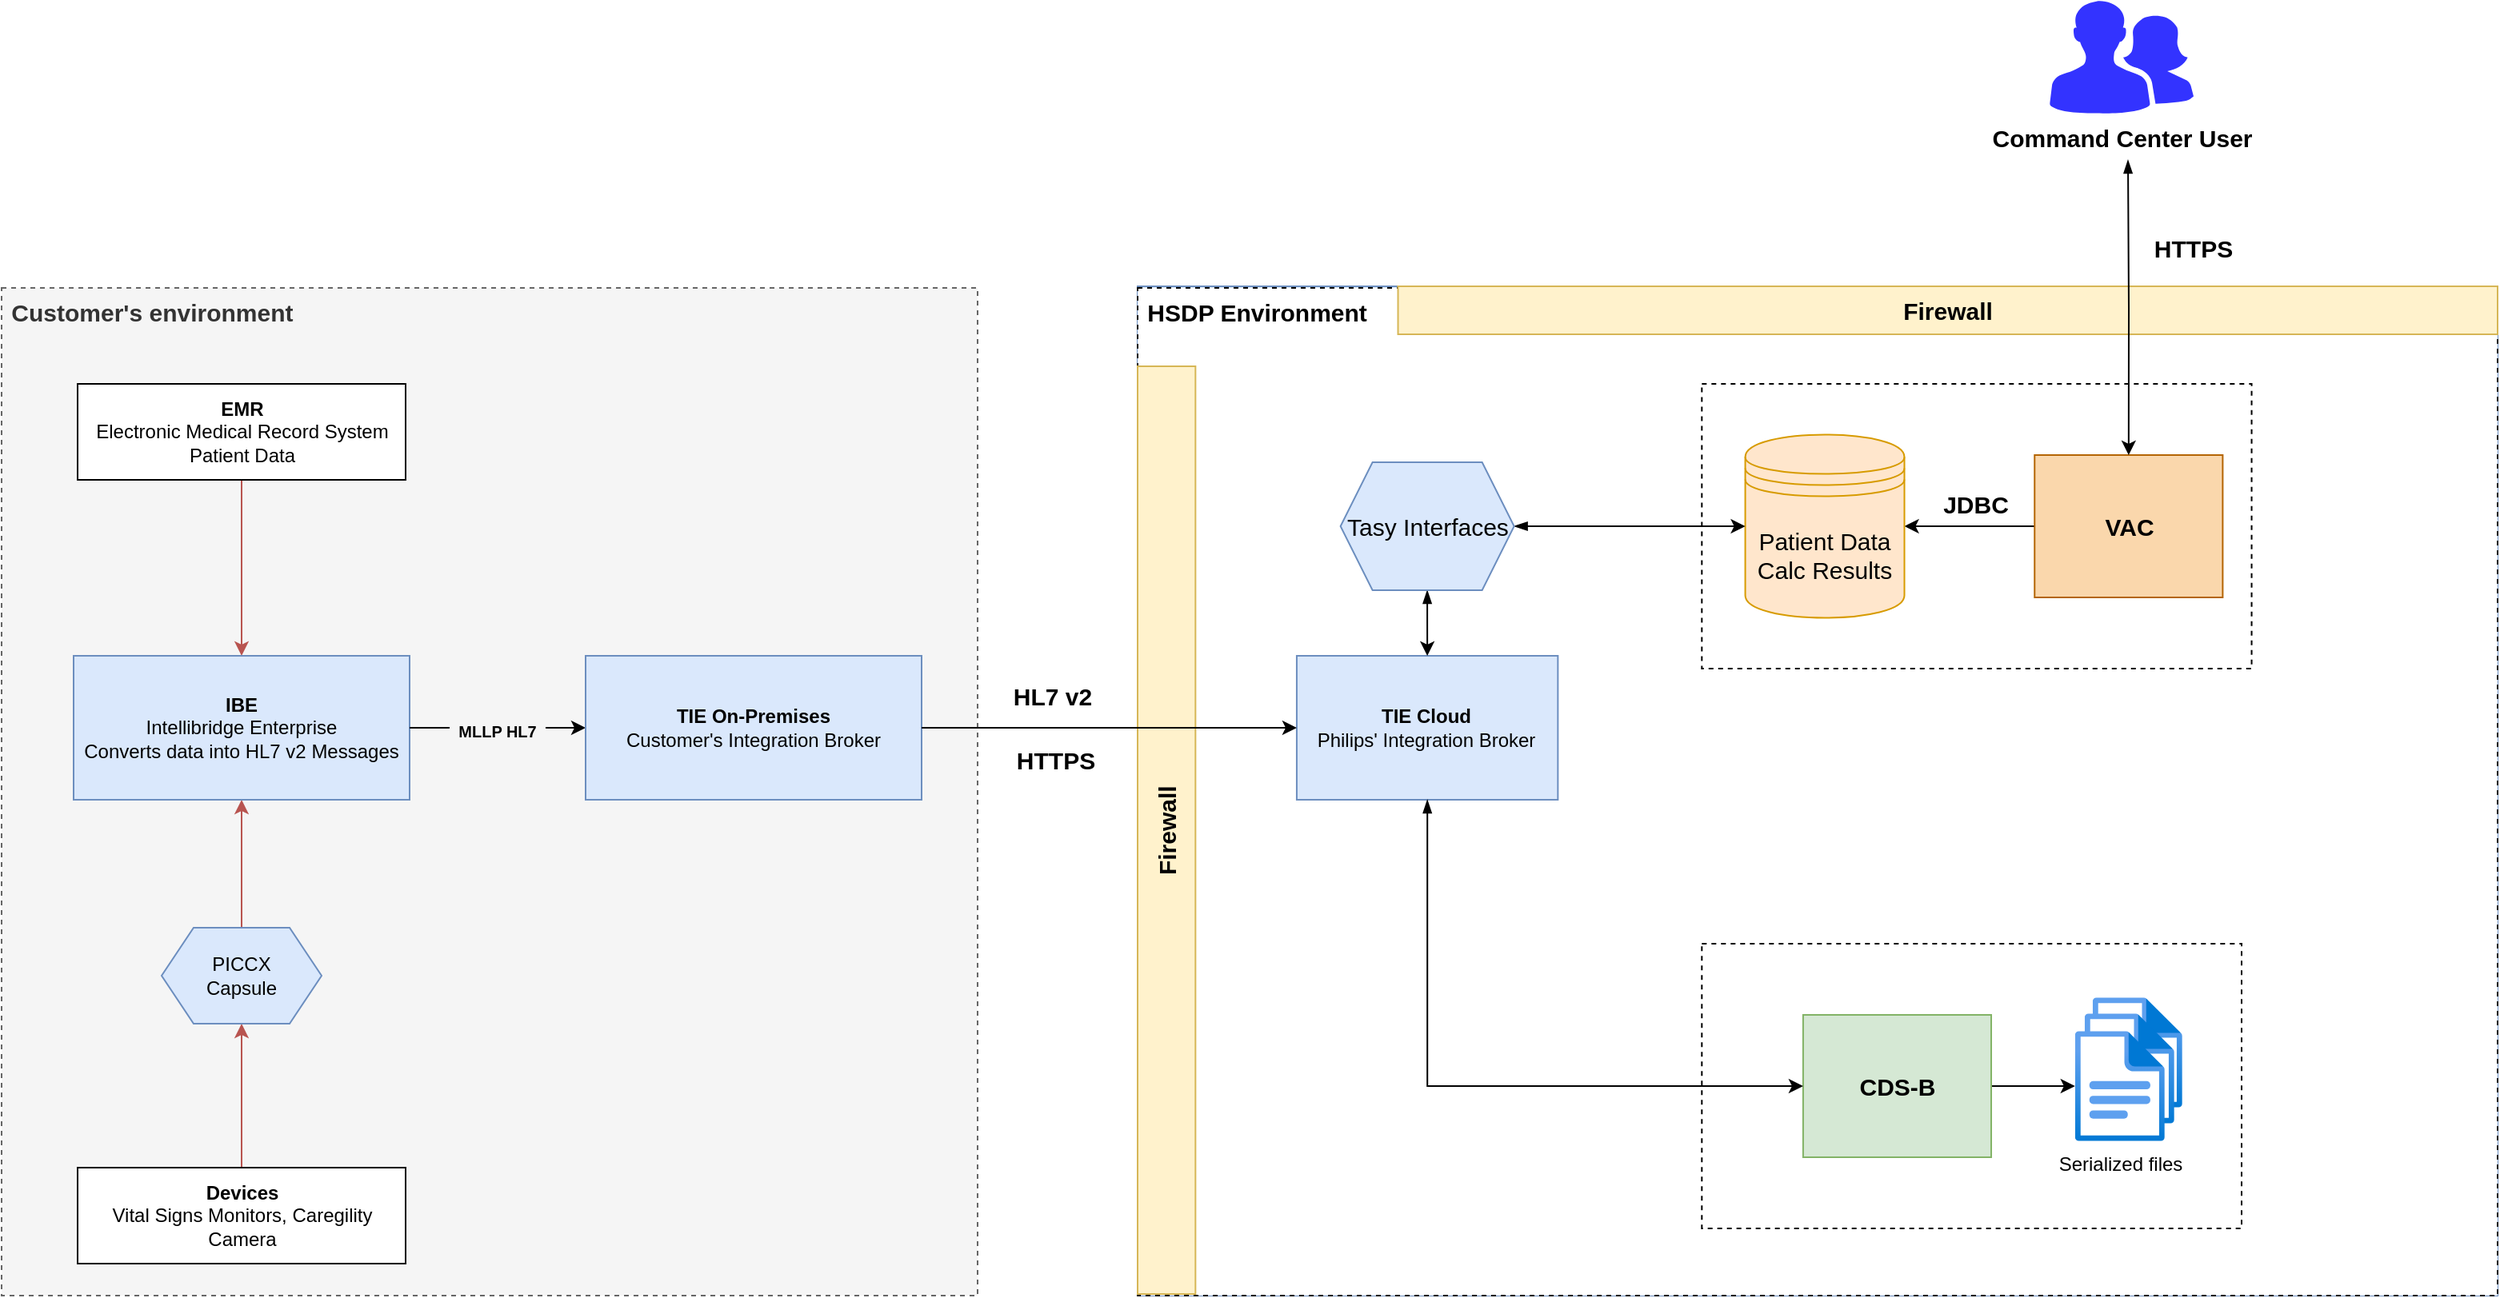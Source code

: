 <mxfile version="20.8.23" type="github">
  <diagram name="Page-1" id="2rehOZDOLB7oGoRyjfem">
    <mxGraphModel dx="1410" dy="2190" grid="1" gridSize="10" guides="1" tooltips="1" connect="1" arrows="1" fold="1" page="1" pageScale="1" pageWidth="850" pageHeight="1100" math="0" shadow="0">
      <root>
        <mxCell id="0" />
        <mxCell id="1" parent="0" />
        <mxCell id="k68854BvRvZbGaNbNRbs-1" value="&lt;font style=&quot;font-size: 15px;&quot;&gt;&lt;b&gt;&amp;nbsp;Customer&#39;s environment&lt;/b&gt;&lt;/font&gt;" style="rounded=0;whiteSpace=wrap;html=1;dashed=1;horizontal=1;verticalAlign=top;align=left;fillColor=#f5f5f5;strokeColor=#666666;fontColor=#333333;" parent="1" vertex="1">
          <mxGeometry x="60" y="70" width="610" height="630" as="geometry" />
        </mxCell>
        <mxCell id="k68854BvRvZbGaNbNRbs-8" style="edgeStyle=orthogonalEdgeStyle;rounded=0;orthogonalLoop=1;jettySize=auto;html=1;entryX=0.5;entryY=0;entryDx=0;entryDy=0;fillColor=#f8cecc;strokeColor=#b85450;" parent="1" source="k68854BvRvZbGaNbNRbs-2" target="k68854BvRvZbGaNbNRbs-6" edge="1">
          <mxGeometry relative="1" as="geometry" />
        </mxCell>
        <mxCell id="k68854BvRvZbGaNbNRbs-2" value="&lt;b&gt;EMR&lt;br&gt;&lt;/b&gt;Electronic Medical Record System&lt;br&gt;Patient Data" style="rounded=0;whiteSpace=wrap;html=1;" parent="1" vertex="1">
          <mxGeometry x="107.5" y="130" width="205" height="60" as="geometry" />
        </mxCell>
        <mxCell id="k68854BvRvZbGaNbNRbs-5" style="edgeStyle=orthogonalEdgeStyle;rounded=0;orthogonalLoop=1;jettySize=auto;html=1;entryX=0.5;entryY=1;entryDx=0;entryDy=0;fillColor=#f8cecc;strokeColor=#b85450;" parent="1" source="k68854BvRvZbGaNbNRbs-3" target="k68854BvRvZbGaNbNRbs-4" edge="1">
          <mxGeometry relative="1" as="geometry">
            <Array as="points">
              <mxPoint x="210" y="590" />
            </Array>
          </mxGeometry>
        </mxCell>
        <mxCell id="k68854BvRvZbGaNbNRbs-3" value="&lt;b&gt;Devices&lt;br&gt;&lt;/b&gt;Vital Signs Monitors, Caregility Camera" style="rounded=0;whiteSpace=wrap;html=1;" parent="1" vertex="1">
          <mxGeometry x="107.5" y="620" width="205" height="60" as="geometry" />
        </mxCell>
        <mxCell id="k68854BvRvZbGaNbNRbs-7" style="edgeStyle=orthogonalEdgeStyle;rounded=0;orthogonalLoop=1;jettySize=auto;html=1;entryX=0.5;entryY=1;entryDx=0;entryDy=0;fillColor=#f8cecc;strokeColor=#b85450;" parent="1" source="k68854BvRvZbGaNbNRbs-4" target="k68854BvRvZbGaNbNRbs-6" edge="1">
          <mxGeometry relative="1" as="geometry" />
        </mxCell>
        <mxCell id="k68854BvRvZbGaNbNRbs-4" value="PICCX&lt;br&gt;Capsule" style="shape=hexagon;perimeter=hexagonPerimeter2;whiteSpace=wrap;html=1;fixedSize=1;fillColor=#dae8fc;strokeColor=#6c8ebf;" parent="1" vertex="1">
          <mxGeometry x="160" y="470" width="100" height="60" as="geometry" />
        </mxCell>
        <mxCell id="k68854BvRvZbGaNbNRbs-10" style="edgeStyle=orthogonalEdgeStyle;rounded=0;orthogonalLoop=1;jettySize=auto;html=1;entryX=0;entryY=0.5;entryDx=0;entryDy=0;fontSize=15;startArrow=none;" parent="1" source="k68854BvRvZbGaNbNRbs-11" target="k68854BvRvZbGaNbNRbs-9" edge="1">
          <mxGeometry relative="1" as="geometry" />
        </mxCell>
        <mxCell id="k68854BvRvZbGaNbNRbs-6" value="&lt;b&gt;IBE&lt;/b&gt;&lt;br&gt;Intellibridge Enterprise&lt;br&gt;Converts data into HL7 v2 Messages" style="rounded=0;whiteSpace=wrap;html=1;fillColor=#dae8fc;strokeColor=#6c8ebf;" parent="1" vertex="1">
          <mxGeometry x="105" y="300" width="210" height="90" as="geometry" />
        </mxCell>
        <mxCell id="k68854BvRvZbGaNbNRbs-9" value="&lt;b&gt;TIE On-Premises&lt;/b&gt;&lt;br&gt;Customer&#39;s Integration Broker" style="rounded=0;whiteSpace=wrap;html=1;fillColor=#dae8fc;strokeColor=#6c8ebf;" parent="1" vertex="1">
          <mxGeometry x="425" y="300" width="210" height="90" as="geometry" />
        </mxCell>
        <mxCell id="k68854BvRvZbGaNbNRbs-12" value="" style="edgeStyle=orthogonalEdgeStyle;rounded=0;orthogonalLoop=1;jettySize=auto;html=1;entryX=0;entryY=0.5;entryDx=0;entryDy=0;fontSize=15;endArrow=none;" parent="1" source="k68854BvRvZbGaNbNRbs-6" target="k68854BvRvZbGaNbNRbs-11" edge="1">
          <mxGeometry relative="1" as="geometry">
            <mxPoint x="315" y="345" as="sourcePoint" />
            <mxPoint x="425" y="345" as="targetPoint" />
          </mxGeometry>
        </mxCell>
        <mxCell id="k68854BvRvZbGaNbNRbs-11" value="&lt;font style=&quot;font-size: 10px;&quot;&gt;&lt;b&gt;MLLP HL7&lt;/b&gt;&lt;/font&gt;" style="text;html=1;strokeColor=none;fillColor=none;align=center;verticalAlign=middle;whiteSpace=wrap;rounded=0;fontSize=15;" parent="1" vertex="1">
          <mxGeometry x="340" y="330" width="60" height="30" as="geometry" />
        </mxCell>
        <mxCell id="k68854BvRvZbGaNbNRbs-17" value="" style="group;fillColor=#dae8fc;strokeColor=#6c8ebf;" parent="1" vertex="1" connectable="0">
          <mxGeometry x="770" y="69" width="850" height="631" as="geometry" />
        </mxCell>
        <mxCell id="k68854BvRvZbGaNbNRbs-13" value="&lt;b&gt;&lt;font style=&quot;font-size: 15px;&quot;&gt;&amp;nbsp;HSDP Environment&lt;/font&gt;&lt;/b&gt;" style="rounded=0;whiteSpace=wrap;html=1;dashed=1;horizontal=1;verticalAlign=top;align=left;" parent="k68854BvRvZbGaNbNRbs-17" vertex="1">
          <mxGeometry y="1" width="850" height="630" as="geometry" />
        </mxCell>
        <mxCell id="k68854BvRvZbGaNbNRbs-15" value="&lt;font style=&quot;font-size: 15px;&quot;&gt;&lt;b&gt;Firewall&lt;/b&gt;&lt;/font&gt;" style="rounded=0;whiteSpace=wrap;html=1;fontSize=10;horizontal=0;fillColor=#fff2cc;strokeColor=#d6b656;" parent="k68854BvRvZbGaNbNRbs-17" vertex="1">
          <mxGeometry y="50" width="36.17" height="580" as="geometry" />
        </mxCell>
        <mxCell id="k68854BvRvZbGaNbNRbs-16" value="&lt;font style=&quot;font-size: 15px;&quot;&gt;&lt;b&gt;Firewall&lt;/b&gt;&lt;/font&gt;" style="rounded=0;whiteSpace=wrap;html=1;fontSize=10;horizontal=1;fillColor=#fff2cc;strokeColor=#d6b656;" parent="k68854BvRvZbGaNbNRbs-17" vertex="1">
          <mxGeometry x="162.766" width="687.234" height="30" as="geometry" />
        </mxCell>
        <mxCell id="k68854BvRvZbGaNbNRbs-14" value="&lt;b&gt;TIE Cloud&lt;/b&gt;&lt;br&gt;Philips&#39; Integration Broker" style="rounded=0;whiteSpace=wrap;html=1;fillColor=#dae8fc;strokeColor=#6c8ebf;" parent="k68854BvRvZbGaNbNRbs-17" vertex="1">
          <mxGeometry x="99.468" y="231" width="163.209" height="90" as="geometry" />
        </mxCell>
        <mxCell id="k68854BvRvZbGaNbNRbs-28" value="" style="rounded=0;whiteSpace=wrap;html=1;fontSize=15;fontColor=#000000;dashed=1;" parent="k68854BvRvZbGaNbNRbs-17" vertex="1">
          <mxGeometry x="352.66" y="61" width="343.617" height="178" as="geometry" />
        </mxCell>
        <mxCell id="k68854BvRvZbGaNbNRbs-31" style="edgeStyle=orthogonalEdgeStyle;rounded=0;orthogonalLoop=1;jettySize=auto;html=1;entryX=1;entryY=0.5;entryDx=0;entryDy=0;fontSize=15;fontColor=#000000;" parent="k68854BvRvZbGaNbNRbs-17" source="k68854BvRvZbGaNbNRbs-29" target="k68854BvRvZbGaNbNRbs-30" edge="1">
          <mxGeometry relative="1" as="geometry" />
        </mxCell>
        <mxCell id="k68854BvRvZbGaNbNRbs-29" value="&lt;b&gt;VAC&lt;/b&gt;" style="rounded=0;whiteSpace=wrap;html=1;fontSize=15;fillColor=#fad7ac;strokeColor=#b46504;" parent="k68854BvRvZbGaNbNRbs-17" vertex="1">
          <mxGeometry x="560.638" y="105.5" width="117.553" height="89" as="geometry" />
        </mxCell>
        <mxCell id="k68854BvRvZbGaNbNRbs-30" value="Patient Data&lt;br&gt;Calc Results" style="shape=datastore;whiteSpace=wrap;html=1;fontSize=15;fillColor=#ffe6cc;strokeColor=#d79b00;" parent="k68854BvRvZbGaNbNRbs-17" vertex="1">
          <mxGeometry x="379.787" y="92.75" width="99.468" height="114.5" as="geometry" />
        </mxCell>
        <mxCell id="k68854BvRvZbGaNbNRbs-32" value="&lt;b&gt;JDBC&lt;/b&gt;" style="text;html=1;strokeColor=none;fillColor=none;align=center;verticalAlign=middle;whiteSpace=wrap;rounded=0;fontSize=15;fontColor=#000000;" parent="k68854BvRvZbGaNbNRbs-17" vertex="1">
          <mxGeometry x="497.34" y="121" width="54.255" height="30" as="geometry" />
        </mxCell>
        <mxCell id="k68854BvRvZbGaNbNRbs-33" value="" style="rounded=0;whiteSpace=wrap;html=1;fontSize=15;fontColor=#000000;dashed=1;" parent="k68854BvRvZbGaNbNRbs-17" vertex="1">
          <mxGeometry x="352.66" y="411" width="337.34" height="178" as="geometry" />
        </mxCell>
        <mxCell id="eL5gJCXLeCchbwgY8hE5-12" style="edgeStyle=orthogonalEdgeStyle;rounded=0;orthogonalLoop=1;jettySize=auto;html=1;exitX=1;exitY=0.5;exitDx=0;exitDy=0;" edge="1" parent="k68854BvRvZbGaNbNRbs-17" source="k68854BvRvZbGaNbNRbs-34" target="eL5gJCXLeCchbwgY8hE5-9">
          <mxGeometry relative="1" as="geometry" />
        </mxCell>
        <mxCell id="k68854BvRvZbGaNbNRbs-34" value="&lt;b&gt;CDS-B&lt;/b&gt;" style="rounded=0;whiteSpace=wrap;html=1;fontSize=15;fillColor=#d5e8d4;strokeColor=#82b366;" parent="k68854BvRvZbGaNbNRbs-17" vertex="1">
          <mxGeometry x="415.957" y="455.5" width="117.553" height="89" as="geometry" />
        </mxCell>
        <mxCell id="k68854BvRvZbGaNbNRbs-35" style="edgeStyle=orthogonalEdgeStyle;rounded=0;orthogonalLoop=1;jettySize=auto;html=1;entryX=0;entryY=0.5;entryDx=0;entryDy=0;fontSize=15;fontColor=#000000;startArrow=blockThin;startFill=1;" parent="k68854BvRvZbGaNbNRbs-17" source="k68854BvRvZbGaNbNRbs-14" target="k68854BvRvZbGaNbNRbs-34" edge="1">
          <mxGeometry relative="1" as="geometry">
            <Array as="points">
              <mxPoint x="180.851" y="500" />
            </Array>
          </mxGeometry>
        </mxCell>
        <mxCell id="k68854BvRvZbGaNbNRbs-37" style="edgeStyle=orthogonalEdgeStyle;rounded=0;orthogonalLoop=1;jettySize=auto;html=1;exitX=1;exitY=0.5;exitDx=0;exitDy=0;entryX=0;entryY=0.5;entryDx=0;entryDy=0;fontSize=15;fontColor=#000000;startArrow=blockThin;startFill=1;" parent="k68854BvRvZbGaNbNRbs-17" source="k68854BvRvZbGaNbNRbs-36" target="k68854BvRvZbGaNbNRbs-30" edge="1">
          <mxGeometry relative="1" as="geometry" />
        </mxCell>
        <mxCell id="k68854BvRvZbGaNbNRbs-38" style="edgeStyle=orthogonalEdgeStyle;rounded=0;orthogonalLoop=1;jettySize=auto;html=1;entryX=0.5;entryY=0;entryDx=0;entryDy=0;fontSize=15;fontColor=#000000;startArrow=blockThin;startFill=1;" parent="k68854BvRvZbGaNbNRbs-17" source="k68854BvRvZbGaNbNRbs-36" target="k68854BvRvZbGaNbNRbs-14" edge="1">
          <mxGeometry relative="1" as="geometry" />
        </mxCell>
        <mxCell id="k68854BvRvZbGaNbNRbs-36" value="Tasy Interfaces" style="shape=hexagon;perimeter=hexagonPerimeter2;whiteSpace=wrap;html=1;fixedSize=1;fontSize=15;fillColor=#dae8fc;strokeColor=#6c8ebf;" parent="k68854BvRvZbGaNbNRbs-17" vertex="1">
          <mxGeometry x="126.813" y="110" width="108.511" height="80" as="geometry" />
        </mxCell>
        <mxCell id="eL5gJCXLeCchbwgY8hE5-10" value="" style="group" vertex="1" connectable="0" parent="k68854BvRvZbGaNbNRbs-17">
          <mxGeometry x="585.91" y="444.5" width="67" height="90" as="geometry" />
        </mxCell>
        <mxCell id="eL5gJCXLeCchbwgY8hE5-6" value="" style="aspect=fixed;html=1;points=[];align=center;image;fontSize=12;image=img/lib/azure2/general/File.svg;fillColor=#3333FF;" vertex="1" parent="eL5gJCXLeCchbwgY8hE5-10">
          <mxGeometry x="11" width="56.0" height="69" as="geometry" />
        </mxCell>
        <mxCell id="eL5gJCXLeCchbwgY8hE5-7" value="" style="aspect=fixed;html=1;points=[];align=center;image;fontSize=12;image=img/lib/azure2/general/File.svg;fillColor=#3333FF;" vertex="1" parent="eL5gJCXLeCchbwgY8hE5-10">
          <mxGeometry x="6" y="10" width="56.0" height="69" as="geometry" />
        </mxCell>
        <mxCell id="eL5gJCXLeCchbwgY8hE5-9" value="Serialized files" style="aspect=fixed;html=1;points=[];align=center;image;fontSize=12;image=img/lib/azure2/general/File.svg;fillColor=#3333FF;" vertex="1" parent="eL5gJCXLeCchbwgY8hE5-10">
          <mxGeometry y="21" width="56.0" height="69" as="geometry" />
        </mxCell>
        <mxCell id="k68854BvRvZbGaNbNRbs-18" style="edgeStyle=orthogonalEdgeStyle;rounded=0;orthogonalLoop=1;jettySize=auto;html=1;entryX=0;entryY=0.5;entryDx=0;entryDy=0;fontSize=15;fontColor=#000000;" parent="1" source="k68854BvRvZbGaNbNRbs-9" target="k68854BvRvZbGaNbNRbs-14" edge="1">
          <mxGeometry relative="1" as="geometry" />
        </mxCell>
        <mxCell id="k68854BvRvZbGaNbNRbs-19" value="&lt;b&gt;HL7 v2&lt;/b&gt;" style="text;html=1;strokeColor=none;fillColor=none;align=center;verticalAlign=middle;whiteSpace=wrap;rounded=0;fontSize=15;fontColor=#000000;" parent="1" vertex="1">
          <mxGeometry x="687" y="310" width="60" height="30" as="geometry" />
        </mxCell>
        <mxCell id="k68854BvRvZbGaNbNRbs-22" value="&lt;b&gt;HTTPS&lt;/b&gt;" style="text;html=1;strokeColor=none;fillColor=none;align=center;verticalAlign=middle;whiteSpace=wrap;rounded=0;fontSize=15;fontColor=#000000;" parent="1" vertex="1">
          <mxGeometry x="689" y="350" width="60" height="30" as="geometry" />
        </mxCell>
        <mxCell id="k68854BvRvZbGaNbNRbs-40" style="edgeStyle=orthogonalEdgeStyle;rounded=0;orthogonalLoop=1;jettySize=auto;html=1;entryX=0.5;entryY=0;entryDx=0;entryDy=0;fontSize=15;fontColor=#000000;startArrow=blockThin;startFill=1;" parent="1" target="k68854BvRvZbGaNbNRbs-29" edge="1">
          <mxGeometry relative="1" as="geometry">
            <mxPoint x="1389" y="-10" as="sourcePoint" />
          </mxGeometry>
        </mxCell>
        <mxCell id="k68854BvRvZbGaNbNRbs-39" value="&lt;b&gt;Command Center User&lt;/b&gt;" style="verticalLabelPosition=bottom;sketch=0;html=1;fillColor=#3333FF;strokeColor=none;verticalAlign=top;pointerEvents=1;align=center;shape=mxgraph.cisco_safe.people_places_things_icons.icon2;fontSize=15;fontColor=#000000;" parent="1" vertex="1">
          <mxGeometry x="1340" y="-110" width="90" height="71" as="geometry" />
        </mxCell>
        <mxCell id="k68854BvRvZbGaNbNRbs-41" value="&lt;b&gt;HTTPS&lt;/b&gt;" style="text;html=1;strokeColor=none;fillColor=none;align=center;verticalAlign=middle;whiteSpace=wrap;rounded=0;fontSize=15;fontColor=#000000;" parent="1" vertex="1">
          <mxGeometry x="1400" y="30" width="60" height="30" as="geometry" />
        </mxCell>
      </root>
    </mxGraphModel>
  </diagram>
</mxfile>
